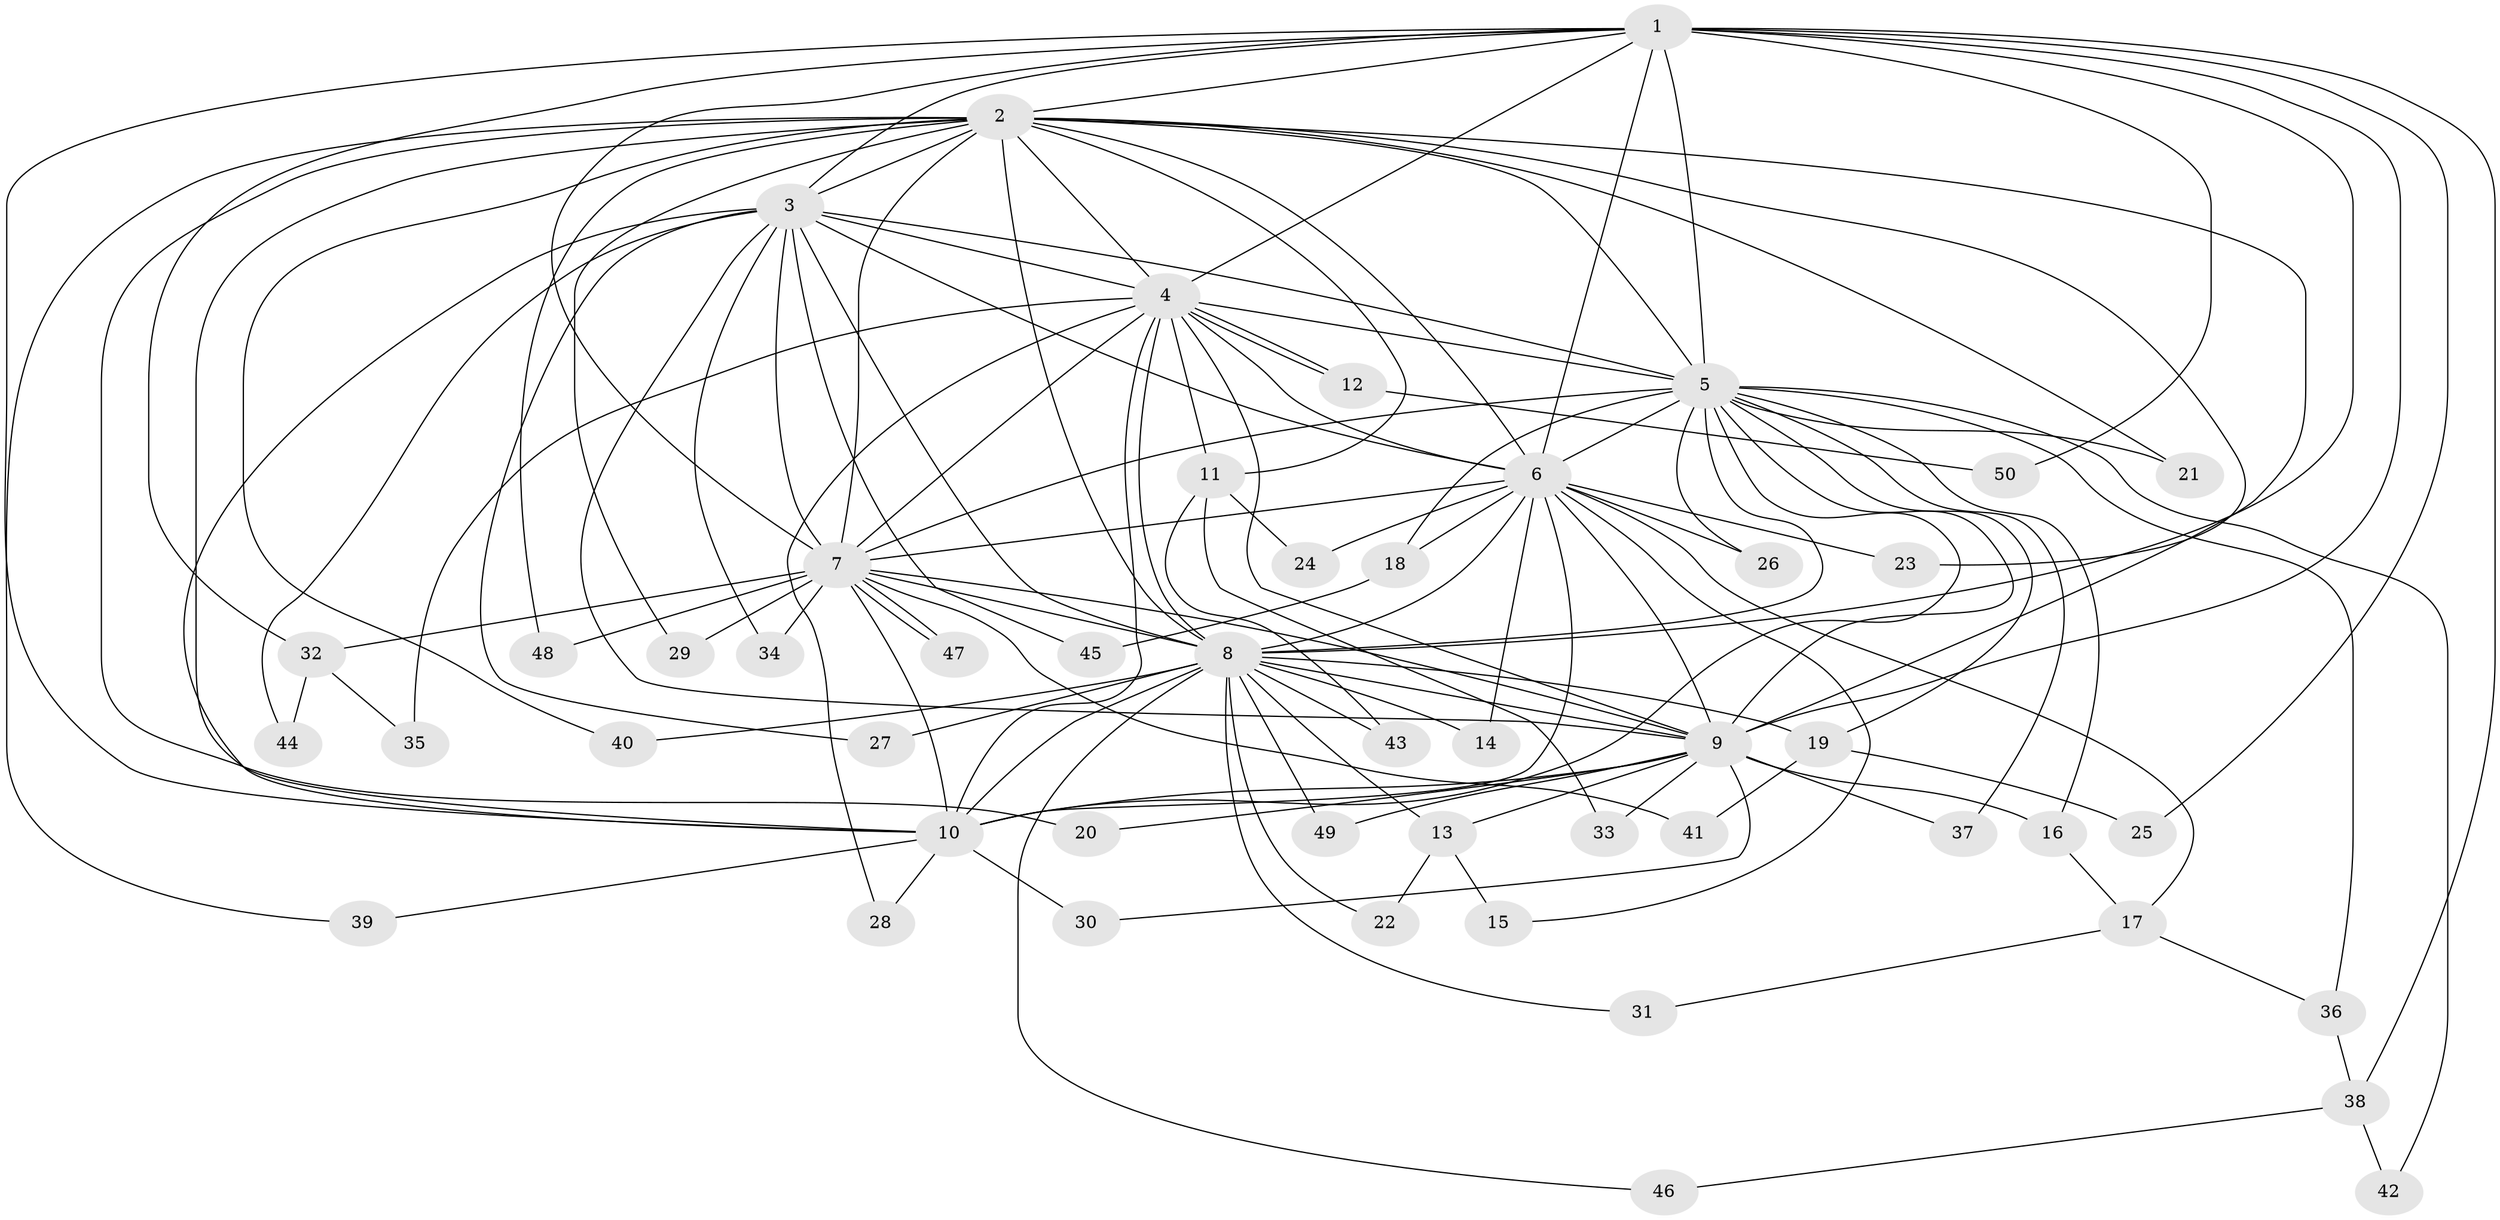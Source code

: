 // Generated by graph-tools (version 1.1) at 2025/34/03/09/25 02:34:55]
// undirected, 50 vertices, 125 edges
graph export_dot {
graph [start="1"]
  node [color=gray90,style=filled];
  1;
  2;
  3;
  4;
  5;
  6;
  7;
  8;
  9;
  10;
  11;
  12;
  13;
  14;
  15;
  16;
  17;
  18;
  19;
  20;
  21;
  22;
  23;
  24;
  25;
  26;
  27;
  28;
  29;
  30;
  31;
  32;
  33;
  34;
  35;
  36;
  37;
  38;
  39;
  40;
  41;
  42;
  43;
  44;
  45;
  46;
  47;
  48;
  49;
  50;
  1 -- 2;
  1 -- 3;
  1 -- 4;
  1 -- 5;
  1 -- 6;
  1 -- 7;
  1 -- 8;
  1 -- 9;
  1 -- 10;
  1 -- 25;
  1 -- 32;
  1 -- 38;
  1 -- 50;
  2 -- 3;
  2 -- 4;
  2 -- 5;
  2 -- 6;
  2 -- 7;
  2 -- 8;
  2 -- 9;
  2 -- 10;
  2 -- 11;
  2 -- 20;
  2 -- 21;
  2 -- 23;
  2 -- 29;
  2 -- 39;
  2 -- 40;
  2 -- 48;
  3 -- 4;
  3 -- 5;
  3 -- 6;
  3 -- 7;
  3 -- 8;
  3 -- 9;
  3 -- 10;
  3 -- 27;
  3 -- 34;
  3 -- 44;
  3 -- 45;
  4 -- 5;
  4 -- 6;
  4 -- 7;
  4 -- 8;
  4 -- 9;
  4 -- 10;
  4 -- 11;
  4 -- 12;
  4 -- 12;
  4 -- 28;
  4 -- 35;
  5 -- 6;
  5 -- 7;
  5 -- 8;
  5 -- 9;
  5 -- 10;
  5 -- 16;
  5 -- 18;
  5 -- 19;
  5 -- 21;
  5 -- 26;
  5 -- 36;
  5 -- 37;
  5 -- 42;
  6 -- 7;
  6 -- 8;
  6 -- 9;
  6 -- 10;
  6 -- 14;
  6 -- 15;
  6 -- 17;
  6 -- 18;
  6 -- 23;
  6 -- 24;
  6 -- 26;
  7 -- 8;
  7 -- 9;
  7 -- 10;
  7 -- 29;
  7 -- 32;
  7 -- 34;
  7 -- 41;
  7 -- 47;
  7 -- 47;
  7 -- 48;
  8 -- 9;
  8 -- 10;
  8 -- 13;
  8 -- 14;
  8 -- 19;
  8 -- 22;
  8 -- 27;
  8 -- 31;
  8 -- 40;
  8 -- 43;
  8 -- 46;
  8 -- 49;
  9 -- 10;
  9 -- 13;
  9 -- 16;
  9 -- 20;
  9 -- 30;
  9 -- 33;
  9 -- 37;
  9 -- 49;
  10 -- 28;
  10 -- 30;
  10 -- 39;
  11 -- 24;
  11 -- 33;
  11 -- 43;
  12 -- 50;
  13 -- 15;
  13 -- 22;
  16 -- 17;
  17 -- 31;
  17 -- 36;
  18 -- 45;
  19 -- 25;
  19 -- 41;
  32 -- 35;
  32 -- 44;
  36 -- 38;
  38 -- 42;
  38 -- 46;
}
